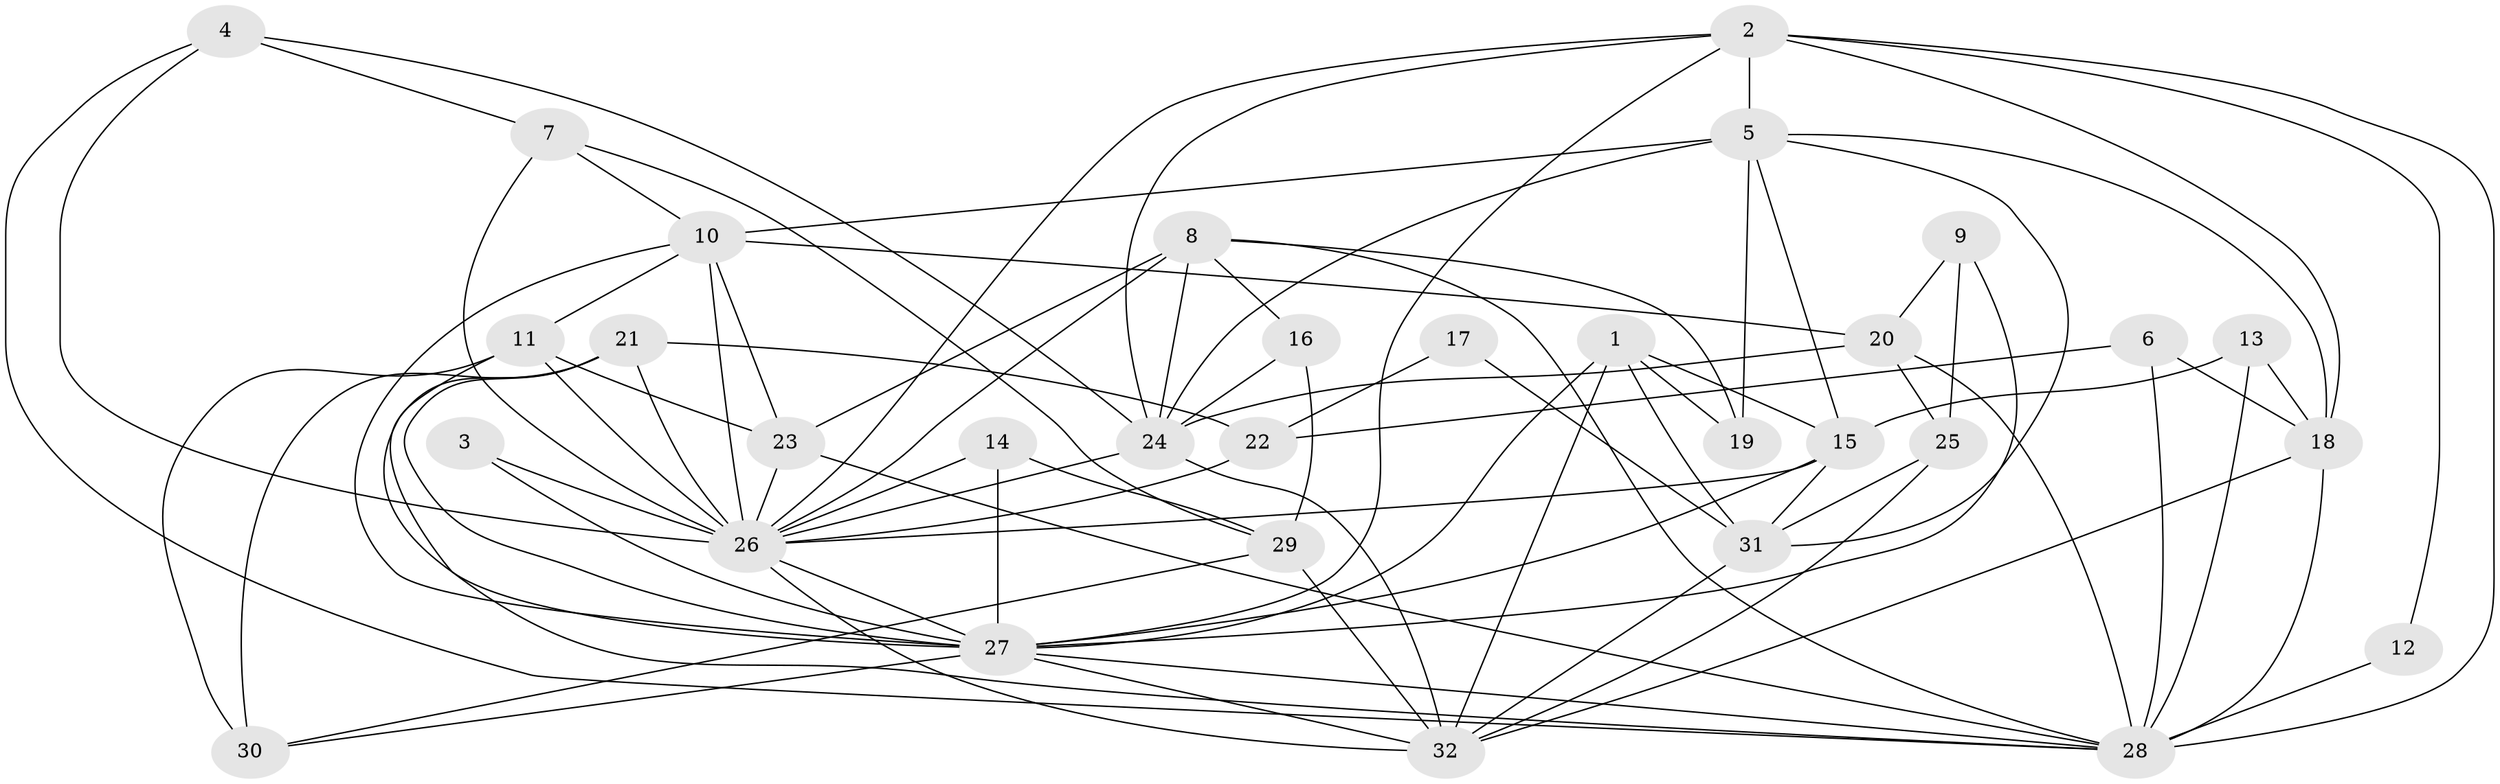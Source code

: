 // original degree distribution, {2: 0.15625, 4: 0.25, 6: 0.078125, 3: 0.28125, 7: 0.046875, 5: 0.15625, 9: 0.015625, 8: 0.015625}
// Generated by graph-tools (version 1.1) at 2025/26/03/09/25 03:26:12]
// undirected, 32 vertices, 87 edges
graph export_dot {
graph [start="1"]
  node [color=gray90,style=filled];
  1;
  2;
  3;
  4;
  5;
  6;
  7;
  8;
  9;
  10;
  11;
  12;
  13;
  14;
  15;
  16;
  17;
  18;
  19;
  20;
  21;
  22;
  23;
  24;
  25;
  26;
  27;
  28;
  29;
  30;
  31;
  32;
  1 -- 15 [weight=1.0];
  1 -- 19 [weight=1.0];
  1 -- 27 [weight=1.0];
  1 -- 31 [weight=1.0];
  1 -- 32 [weight=1.0];
  2 -- 5 [weight=1.0];
  2 -- 12 [weight=1.0];
  2 -- 18 [weight=1.0];
  2 -- 24 [weight=1.0];
  2 -- 26 [weight=1.0];
  2 -- 27 [weight=1.0];
  2 -- 28 [weight=1.0];
  3 -- 26 [weight=1.0];
  3 -- 27 [weight=1.0];
  4 -- 7 [weight=1.0];
  4 -- 24 [weight=1.0];
  4 -- 26 [weight=1.0];
  4 -- 28 [weight=1.0];
  5 -- 10 [weight=1.0];
  5 -- 15 [weight=1.0];
  5 -- 18 [weight=1.0];
  5 -- 19 [weight=1.0];
  5 -- 24 [weight=2.0];
  5 -- 31 [weight=1.0];
  6 -- 18 [weight=1.0];
  6 -- 22 [weight=1.0];
  6 -- 28 [weight=1.0];
  7 -- 10 [weight=1.0];
  7 -- 26 [weight=1.0];
  7 -- 29 [weight=1.0];
  8 -- 16 [weight=1.0];
  8 -- 19 [weight=1.0];
  8 -- 23 [weight=1.0];
  8 -- 24 [weight=1.0];
  8 -- 26 [weight=1.0];
  8 -- 28 [weight=1.0];
  9 -- 20 [weight=1.0];
  9 -- 25 [weight=1.0];
  9 -- 27 [weight=1.0];
  10 -- 11 [weight=1.0];
  10 -- 20 [weight=2.0];
  10 -- 23 [weight=1.0];
  10 -- 26 [weight=2.0];
  10 -- 27 [weight=1.0];
  11 -- 23 [weight=1.0];
  11 -- 26 [weight=1.0];
  11 -- 27 [weight=1.0];
  11 -- 30 [weight=1.0];
  12 -- 28 [weight=1.0];
  13 -- 15 [weight=1.0];
  13 -- 18 [weight=1.0];
  13 -- 28 [weight=2.0];
  14 -- 26 [weight=1.0];
  14 -- 27 [weight=1.0];
  14 -- 29 [weight=1.0];
  15 -- 26 [weight=1.0];
  15 -- 27 [weight=1.0];
  15 -- 31 [weight=1.0];
  16 -- 24 [weight=1.0];
  16 -- 29 [weight=1.0];
  17 -- 22 [weight=1.0];
  17 -- 31 [weight=1.0];
  18 -- 28 [weight=1.0];
  18 -- 32 [weight=1.0];
  20 -- 24 [weight=1.0];
  20 -- 25 [weight=1.0];
  20 -- 28 [weight=1.0];
  21 -- 22 [weight=2.0];
  21 -- 26 [weight=3.0];
  21 -- 27 [weight=1.0];
  21 -- 28 [weight=1.0];
  21 -- 30 [weight=1.0];
  22 -- 26 [weight=1.0];
  23 -- 26 [weight=1.0];
  23 -- 28 [weight=2.0];
  24 -- 26 [weight=1.0];
  24 -- 32 [weight=1.0];
  25 -- 31 [weight=1.0];
  25 -- 32 [weight=1.0];
  26 -- 27 [weight=1.0];
  26 -- 32 [weight=1.0];
  27 -- 28 [weight=1.0];
  27 -- 30 [weight=1.0];
  27 -- 32 [weight=1.0];
  29 -- 30 [weight=1.0];
  29 -- 32 [weight=1.0];
  31 -- 32 [weight=1.0];
}
